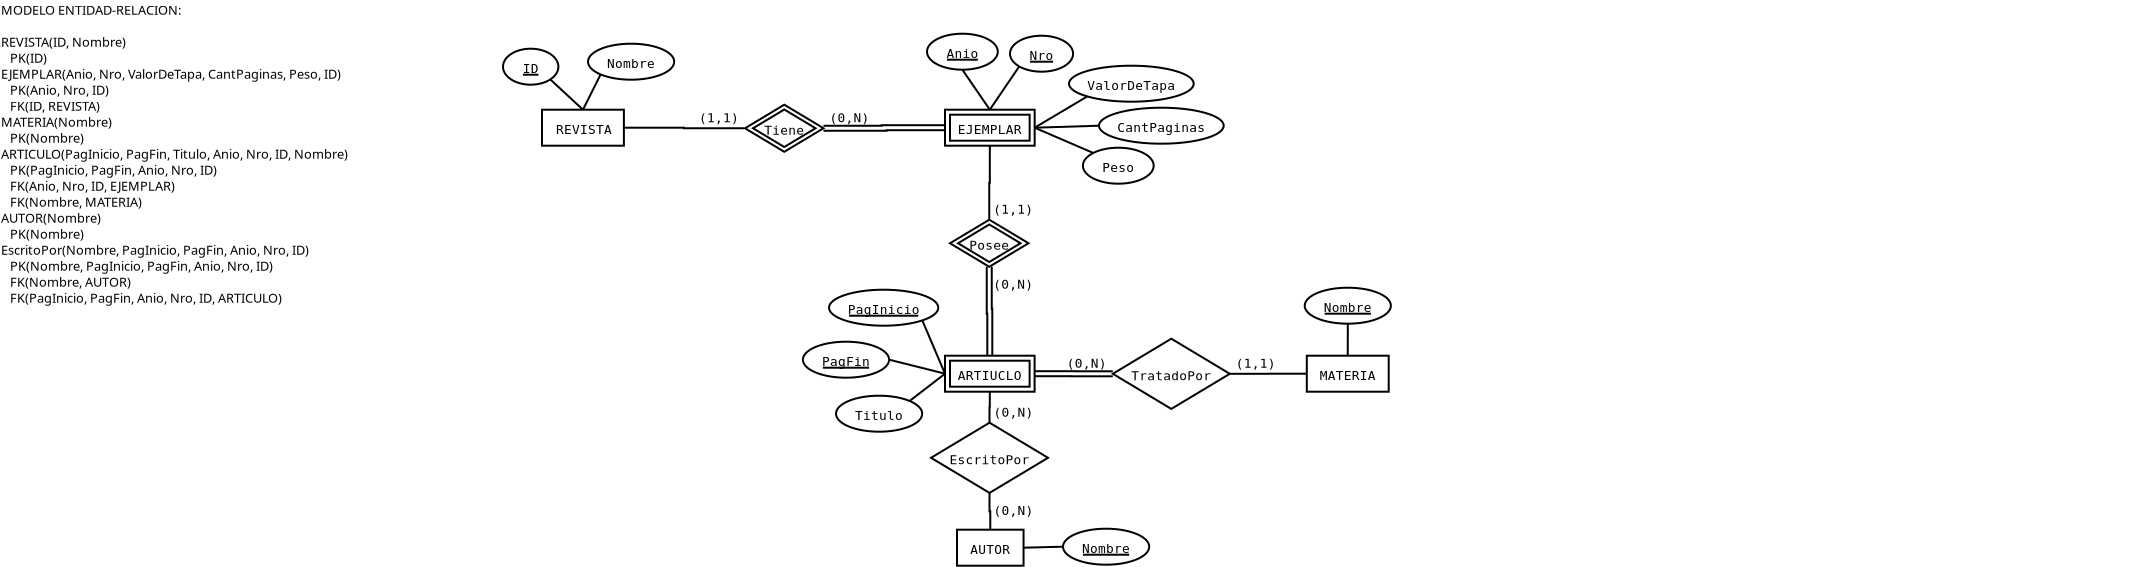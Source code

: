 <?xml version="1.0" encoding="UTF-8"?>
<dia:diagram xmlns:dia="http://www.lysator.liu.se/~alla/dia/">
  <dia:layer name="Fondo" visible="true" active="true">
    <dia:object type="ER - Entity" version="0" id="O0">
      <dia:attribute name="obj_pos">
        <dia:point val="29.65,13.5"/>
      </dia:attribute>
      <dia:attribute name="obj_bb">
        <dia:rectangle val="29.6,13.45;33.795,15.35"/>
      </dia:attribute>
      <dia:attribute name="elem_corner">
        <dia:point val="29.65,13.5"/>
      </dia:attribute>
      <dia:attribute name="elem_width">
        <dia:real val="4.095"/>
      </dia:attribute>
      <dia:attribute name="elem_height">
        <dia:real val="1.8"/>
      </dia:attribute>
      <dia:attribute name="border_width">
        <dia:real val="0.1"/>
      </dia:attribute>
      <dia:attribute name="border_color">
        <dia:color val="#000000"/>
      </dia:attribute>
      <dia:attribute name="inner_color">
        <dia:color val="#ffffff"/>
      </dia:attribute>
      <dia:attribute name="name">
        <dia:string>#REVISTA#</dia:string>
      </dia:attribute>
      <dia:attribute name="weak">
        <dia:boolean val="false"/>
      </dia:attribute>
      <dia:attribute name="associative">
        <dia:boolean val="false"/>
      </dia:attribute>
      <dia:attribute name="font">
        <dia:font family="monospace" style="0" name="Courier"/>
      </dia:attribute>
      <dia:attribute name="font_height">
        <dia:real val="0.8"/>
      </dia:attribute>
    </dia:object>
    <dia:object type="ER - Attribute" version="0" id="O1">
      <dia:attribute name="obj_pos">
        <dia:point val="27.7,10.45"/>
      </dia:attribute>
      <dia:attribute name="obj_bb">
        <dia:rectangle val="27.65,10.4;30.52,12.3"/>
      </dia:attribute>
      <dia:attribute name="elem_corner">
        <dia:point val="27.7,10.45"/>
      </dia:attribute>
      <dia:attribute name="elem_width">
        <dia:real val="2.77"/>
      </dia:attribute>
      <dia:attribute name="elem_height">
        <dia:real val="1.8"/>
      </dia:attribute>
      <dia:attribute name="border_width">
        <dia:real val="0.1"/>
      </dia:attribute>
      <dia:attribute name="border_color">
        <dia:color val="#000000"/>
      </dia:attribute>
      <dia:attribute name="inner_color">
        <dia:color val="#ffffff"/>
      </dia:attribute>
      <dia:attribute name="name">
        <dia:string>#ID#</dia:string>
      </dia:attribute>
      <dia:attribute name="key">
        <dia:boolean val="true"/>
      </dia:attribute>
      <dia:attribute name="weak_key">
        <dia:boolean val="false"/>
      </dia:attribute>
      <dia:attribute name="derived">
        <dia:boolean val="false"/>
      </dia:attribute>
      <dia:attribute name="multivalued">
        <dia:boolean val="false"/>
      </dia:attribute>
      <dia:attribute name="font">
        <dia:font family="monospace" style="0" name="Courier"/>
      </dia:attribute>
      <dia:attribute name="font_height">
        <dia:real val="0.8"/>
      </dia:attribute>
    </dia:object>
    <dia:object type="ER - Attribute" version="0" id="O2">
      <dia:attribute name="obj_pos">
        <dia:point val="31.95,10.2"/>
      </dia:attribute>
      <dia:attribute name="obj_bb">
        <dia:rectangle val="31.9,10.15;36.31,12.05"/>
      </dia:attribute>
      <dia:attribute name="elem_corner">
        <dia:point val="31.95,10.2"/>
      </dia:attribute>
      <dia:attribute name="elem_width">
        <dia:real val="4.31"/>
      </dia:attribute>
      <dia:attribute name="elem_height">
        <dia:real val="1.8"/>
      </dia:attribute>
      <dia:attribute name="border_width">
        <dia:real val="0.1"/>
      </dia:attribute>
      <dia:attribute name="border_color">
        <dia:color val="#000000"/>
      </dia:attribute>
      <dia:attribute name="inner_color">
        <dia:color val="#ffffff"/>
      </dia:attribute>
      <dia:attribute name="name">
        <dia:string>#Nombre#</dia:string>
      </dia:attribute>
      <dia:attribute name="key">
        <dia:boolean val="false"/>
      </dia:attribute>
      <dia:attribute name="weak_key">
        <dia:boolean val="false"/>
      </dia:attribute>
      <dia:attribute name="derived">
        <dia:boolean val="false"/>
      </dia:attribute>
      <dia:attribute name="multivalued">
        <dia:boolean val="false"/>
      </dia:attribute>
      <dia:attribute name="font">
        <dia:font family="monospace" style="0" name="Courier"/>
      </dia:attribute>
      <dia:attribute name="font_height">
        <dia:real val="0.8"/>
      </dia:attribute>
    </dia:object>
    <dia:object type="Standard - Line" version="0" id="O3">
      <dia:attribute name="obj_pos">
        <dia:point val="31.698,13.5"/>
      </dia:attribute>
      <dia:attribute name="obj_bb">
        <dia:rectangle val="29.994,11.916;31.768,13.571"/>
      </dia:attribute>
      <dia:attribute name="conn_endpoints">
        <dia:point val="31.698,13.5"/>
        <dia:point val="30.064,11.986"/>
      </dia:attribute>
      <dia:attribute name="numcp">
        <dia:int val="1"/>
      </dia:attribute>
      <dia:connections>
        <dia:connection handle="0" to="O0" connection="1"/>
        <dia:connection handle="1" to="O1" connection="7"/>
      </dia:connections>
    </dia:object>
    <dia:object type="Standard - Line" version="0" id="O4">
      <dia:attribute name="obj_pos">
        <dia:point val="31.698,13.5"/>
      </dia:attribute>
      <dia:attribute name="obj_bb">
        <dia:rectangle val="31.63,11.669;32.648,13.567"/>
      </dia:attribute>
      <dia:attribute name="conn_endpoints">
        <dia:point val="31.698,13.5"/>
        <dia:point val="32.581,11.736"/>
      </dia:attribute>
      <dia:attribute name="numcp">
        <dia:int val="1"/>
      </dia:attribute>
      <dia:connections>
        <dia:connection handle="0" to="O0" connection="1"/>
        <dia:connection handle="1" to="O2" connection="5"/>
      </dia:connections>
    </dia:object>
    <dia:object type="ER - Relationship" version="0" id="O5">
      <dia:attribute name="obj_pos">
        <dia:point val="39.8,13.25"/>
      </dia:attribute>
      <dia:attribute name="obj_bb">
        <dia:rectangle val="37.525,13.2;46,15.655"/>
      </dia:attribute>
      <dia:attribute name="elem_corner">
        <dia:point val="39.8,13.25"/>
      </dia:attribute>
      <dia:attribute name="elem_width">
        <dia:real val="3.925"/>
      </dia:attribute>
      <dia:attribute name="elem_height">
        <dia:real val="2.355"/>
      </dia:attribute>
      <dia:attribute name="border_width">
        <dia:real val="0.1"/>
      </dia:attribute>
      <dia:attribute name="border_color">
        <dia:color val="#000000"/>
      </dia:attribute>
      <dia:attribute name="inner_color">
        <dia:color val="#ffffff"/>
      </dia:attribute>
      <dia:attribute name="name">
        <dia:string>#Tiene#</dia:string>
      </dia:attribute>
      <dia:attribute name="left_card">
        <dia:string>#(1,1)#</dia:string>
      </dia:attribute>
      <dia:attribute name="right_card">
        <dia:string>#(0,N)#</dia:string>
      </dia:attribute>
      <dia:attribute name="identifying">
        <dia:boolean val="true"/>
      </dia:attribute>
      <dia:attribute name="rotated">
        <dia:boolean val="false"/>
      </dia:attribute>
      <dia:attribute name="font">
        <dia:font family="monospace" style="0" name="Courier"/>
      </dia:attribute>
      <dia:attribute name="font_height">
        <dia:real val="0.8"/>
      </dia:attribute>
    </dia:object>
    <dia:object type="ER - Participation" version="1" id="O6">
      <dia:attribute name="obj_pos">
        <dia:point val="33.745,14.4"/>
      </dia:attribute>
      <dia:attribute name="obj_bb">
        <dia:rectangle val="33.695,14.35;39.8,14.477"/>
      </dia:attribute>
      <dia:attribute name="orth_points">
        <dia:point val="33.745,14.4"/>
        <dia:point val="36.748,14.4"/>
        <dia:point val="36.748,14.428"/>
        <dia:point val="39.75,14.428"/>
      </dia:attribute>
      <dia:attribute name="orth_orient">
        <dia:enum val="0"/>
        <dia:enum val="1"/>
        <dia:enum val="0"/>
      </dia:attribute>
      <dia:attribute name="autorouting">
        <dia:boolean val="true"/>
      </dia:attribute>
      <dia:attribute name="total">
        <dia:boolean val="false"/>
      </dia:attribute>
      <dia:connections>
        <dia:connection handle="0" to="O0" connection="4"/>
        <dia:connection handle="1" to="O5" connection="8"/>
      </dia:connections>
    </dia:object>
    <dia:object type="ER - Participation" version="1" id="O7">
      <dia:attribute name="obj_pos">
        <dia:point val="43.725,14.428"/>
      </dia:attribute>
      <dia:attribute name="obj_bb">
        <dia:rectangle val="43.55,14.225;49.975,14.602"/>
      </dia:attribute>
      <dia:attribute name="orth_points">
        <dia:point val="43.725,14.428"/>
        <dia:point val="46.763,14.428"/>
        <dia:point val="46.763,14.4"/>
        <dia:point val="49.8,14.4"/>
      </dia:attribute>
      <dia:attribute name="orth_orient">
        <dia:enum val="0"/>
        <dia:enum val="1"/>
        <dia:enum val="0"/>
      </dia:attribute>
      <dia:attribute name="autorouting">
        <dia:boolean val="true"/>
      </dia:attribute>
      <dia:attribute name="total">
        <dia:boolean val="true"/>
      </dia:attribute>
      <dia:connections>
        <dia:connection handle="0" to="O5" connection="4"/>
        <dia:connection handle="1" to="O8" connection="3"/>
      </dia:connections>
    </dia:object>
    <dia:object type="ER - Entity" version="0" id="O8">
      <dia:attribute name="obj_pos">
        <dia:point val="49.8,13.5"/>
      </dia:attribute>
      <dia:attribute name="obj_bb">
        <dia:rectangle val="49.75,13.45;54.33,15.35"/>
      </dia:attribute>
      <dia:attribute name="elem_corner">
        <dia:point val="49.8,13.5"/>
      </dia:attribute>
      <dia:attribute name="elem_width">
        <dia:real val="4.48"/>
      </dia:attribute>
      <dia:attribute name="elem_height">
        <dia:real val="1.8"/>
      </dia:attribute>
      <dia:attribute name="border_width">
        <dia:real val="0.1"/>
      </dia:attribute>
      <dia:attribute name="border_color">
        <dia:color val="#000000"/>
      </dia:attribute>
      <dia:attribute name="inner_color">
        <dia:color val="#ffffff"/>
      </dia:attribute>
      <dia:attribute name="name">
        <dia:string>#EJEMPLAR#</dia:string>
      </dia:attribute>
      <dia:attribute name="weak">
        <dia:boolean val="true"/>
      </dia:attribute>
      <dia:attribute name="associative">
        <dia:boolean val="false"/>
      </dia:attribute>
      <dia:attribute name="font">
        <dia:font family="monospace" style="0" name="Courier"/>
      </dia:attribute>
      <dia:attribute name="font_height">
        <dia:real val="0.8"/>
      </dia:attribute>
    </dia:object>
    <dia:object type="ER - Attribute" version="0" id="O9">
      <dia:attribute name="obj_pos">
        <dia:point val="48.9,9.7"/>
      </dia:attribute>
      <dia:attribute name="obj_bb">
        <dia:rectangle val="48.85,9.65;52.49,11.55"/>
      </dia:attribute>
      <dia:attribute name="elem_corner">
        <dia:point val="48.9,9.7"/>
      </dia:attribute>
      <dia:attribute name="elem_width">
        <dia:real val="3.54"/>
      </dia:attribute>
      <dia:attribute name="elem_height">
        <dia:real val="1.8"/>
      </dia:attribute>
      <dia:attribute name="border_width">
        <dia:real val="0.1"/>
      </dia:attribute>
      <dia:attribute name="border_color">
        <dia:color val="#000000"/>
      </dia:attribute>
      <dia:attribute name="inner_color">
        <dia:color val="#ffffff"/>
      </dia:attribute>
      <dia:attribute name="name">
        <dia:string>#Anio#</dia:string>
      </dia:attribute>
      <dia:attribute name="key">
        <dia:boolean val="true"/>
      </dia:attribute>
      <dia:attribute name="weak_key">
        <dia:boolean val="false"/>
      </dia:attribute>
      <dia:attribute name="derived">
        <dia:boolean val="false"/>
      </dia:attribute>
      <dia:attribute name="multivalued">
        <dia:boolean val="false"/>
      </dia:attribute>
      <dia:attribute name="font">
        <dia:font family="monospace" style="0" name="Courier"/>
      </dia:attribute>
      <dia:attribute name="font_height">
        <dia:real val="0.8"/>
      </dia:attribute>
    </dia:object>
    <dia:object type="Standard - Line" version="0" id="O10">
      <dia:attribute name="obj_pos">
        <dia:point val="50.67,11.5"/>
      </dia:attribute>
      <dia:attribute name="obj_bb">
        <dia:rectangle val="50.6,11.431;52.109,13.569"/>
      </dia:attribute>
      <dia:attribute name="conn_endpoints">
        <dia:point val="50.67,11.5"/>
        <dia:point val="52.04,13.5"/>
      </dia:attribute>
      <dia:attribute name="numcp">
        <dia:int val="1"/>
      </dia:attribute>
      <dia:connections>
        <dia:connection handle="0" to="O9" connection="6"/>
        <dia:connection handle="1" to="O8" connection="1"/>
      </dia:connections>
    </dia:object>
    <dia:object type="ER - Attribute" version="0" id="O11">
      <dia:attribute name="obj_pos">
        <dia:point val="53.05,9.8"/>
      </dia:attribute>
      <dia:attribute name="obj_bb">
        <dia:rectangle val="53,9.75;56.255,11.65"/>
      </dia:attribute>
      <dia:attribute name="elem_corner">
        <dia:point val="53.05,9.8"/>
      </dia:attribute>
      <dia:attribute name="elem_width">
        <dia:real val="3.155"/>
      </dia:attribute>
      <dia:attribute name="elem_height">
        <dia:real val="1.8"/>
      </dia:attribute>
      <dia:attribute name="border_width">
        <dia:real val="0.1"/>
      </dia:attribute>
      <dia:attribute name="border_color">
        <dia:color val="#000000"/>
      </dia:attribute>
      <dia:attribute name="inner_color">
        <dia:color val="#ffffff"/>
      </dia:attribute>
      <dia:attribute name="name">
        <dia:string>#Nro#</dia:string>
      </dia:attribute>
      <dia:attribute name="key">
        <dia:boolean val="true"/>
      </dia:attribute>
      <dia:attribute name="weak_key">
        <dia:boolean val="false"/>
      </dia:attribute>
      <dia:attribute name="derived">
        <dia:boolean val="false"/>
      </dia:attribute>
      <dia:attribute name="multivalued">
        <dia:boolean val="false"/>
      </dia:attribute>
      <dia:attribute name="font">
        <dia:font family="monospace" style="0" name="Courier"/>
      </dia:attribute>
      <dia:attribute name="font_height">
        <dia:real val="0.8"/>
      </dia:attribute>
    </dia:object>
    <dia:object type="Standard - Line" version="0" id="O12">
      <dia:attribute name="obj_pos">
        <dia:point val="52.04,13.5"/>
      </dia:attribute>
      <dia:attribute name="obj_bb">
        <dia:rectangle val="51.971,11.267;53.581,13.569"/>
      </dia:attribute>
      <dia:attribute name="conn_endpoints">
        <dia:point val="52.04,13.5"/>
        <dia:point val="53.512,11.336"/>
      </dia:attribute>
      <dia:attribute name="numcp">
        <dia:int val="1"/>
      </dia:attribute>
      <dia:connections>
        <dia:connection handle="0" to="O8" connection="1"/>
        <dia:connection handle="1" to="O11" connection="5"/>
      </dia:connections>
    </dia:object>
    <dia:object type="ER - Attribute" version="0" id="O13">
      <dia:attribute name="obj_pos">
        <dia:point val="56,11.3"/>
      </dia:attribute>
      <dia:attribute name="obj_bb">
        <dia:rectangle val="55.95,11.25;62.285,13.15"/>
      </dia:attribute>
      <dia:attribute name="elem_corner">
        <dia:point val="56,11.3"/>
      </dia:attribute>
      <dia:attribute name="elem_width">
        <dia:real val="6.235"/>
      </dia:attribute>
      <dia:attribute name="elem_height">
        <dia:real val="1.8"/>
      </dia:attribute>
      <dia:attribute name="border_width">
        <dia:real val="0.1"/>
      </dia:attribute>
      <dia:attribute name="border_color">
        <dia:color val="#000000"/>
      </dia:attribute>
      <dia:attribute name="inner_color">
        <dia:color val="#ffffff"/>
      </dia:attribute>
      <dia:attribute name="name">
        <dia:string>#ValorDeTapa#</dia:string>
      </dia:attribute>
      <dia:attribute name="key">
        <dia:boolean val="false"/>
      </dia:attribute>
      <dia:attribute name="weak_key">
        <dia:boolean val="false"/>
      </dia:attribute>
      <dia:attribute name="derived">
        <dia:boolean val="false"/>
      </dia:attribute>
      <dia:attribute name="multivalued">
        <dia:boolean val="false"/>
      </dia:attribute>
      <dia:attribute name="font">
        <dia:font family="monospace" style="0" name="Courier"/>
      </dia:attribute>
      <dia:attribute name="font_height">
        <dia:real val="0.8"/>
      </dia:attribute>
    </dia:object>
    <dia:object type="ER - Attribute" version="0" id="O14">
      <dia:attribute name="obj_pos">
        <dia:point val="57.5,13.4"/>
      </dia:attribute>
      <dia:attribute name="obj_bb">
        <dia:rectangle val="57.45,13.35;63.785,15.25"/>
      </dia:attribute>
      <dia:attribute name="elem_corner">
        <dia:point val="57.5,13.4"/>
      </dia:attribute>
      <dia:attribute name="elem_width">
        <dia:real val="6.235"/>
      </dia:attribute>
      <dia:attribute name="elem_height">
        <dia:real val="1.8"/>
      </dia:attribute>
      <dia:attribute name="border_width">
        <dia:real val="0.1"/>
      </dia:attribute>
      <dia:attribute name="border_color">
        <dia:color val="#000000"/>
      </dia:attribute>
      <dia:attribute name="inner_color">
        <dia:color val="#ffffff"/>
      </dia:attribute>
      <dia:attribute name="name">
        <dia:string>#CantPaginas#</dia:string>
      </dia:attribute>
      <dia:attribute name="key">
        <dia:boolean val="false"/>
      </dia:attribute>
      <dia:attribute name="weak_key">
        <dia:boolean val="false"/>
      </dia:attribute>
      <dia:attribute name="derived">
        <dia:boolean val="false"/>
      </dia:attribute>
      <dia:attribute name="multivalued">
        <dia:boolean val="false"/>
      </dia:attribute>
      <dia:attribute name="font">
        <dia:font family="monospace" style="0" name="Courier"/>
      </dia:attribute>
      <dia:attribute name="font_height">
        <dia:real val="0.8"/>
      </dia:attribute>
    </dia:object>
    <dia:object type="ER - Attribute" version="0" id="O15">
      <dia:attribute name="obj_pos">
        <dia:point val="56.695,15.4"/>
      </dia:attribute>
      <dia:attribute name="obj_bb">
        <dia:rectangle val="56.645,15.35;60.285,17.25"/>
      </dia:attribute>
      <dia:attribute name="elem_corner">
        <dia:point val="56.695,15.4"/>
      </dia:attribute>
      <dia:attribute name="elem_width">
        <dia:real val="3.54"/>
      </dia:attribute>
      <dia:attribute name="elem_height">
        <dia:real val="1.8"/>
      </dia:attribute>
      <dia:attribute name="border_width">
        <dia:real val="0.1"/>
      </dia:attribute>
      <dia:attribute name="border_color">
        <dia:color val="#000000"/>
      </dia:attribute>
      <dia:attribute name="inner_color">
        <dia:color val="#ffffff"/>
      </dia:attribute>
      <dia:attribute name="name">
        <dia:string>#Peso#</dia:string>
      </dia:attribute>
      <dia:attribute name="key">
        <dia:boolean val="false"/>
      </dia:attribute>
      <dia:attribute name="weak_key">
        <dia:boolean val="false"/>
      </dia:attribute>
      <dia:attribute name="derived">
        <dia:boolean val="false"/>
      </dia:attribute>
      <dia:attribute name="multivalued">
        <dia:boolean val="false"/>
      </dia:attribute>
      <dia:attribute name="font">
        <dia:font family="monospace" style="0" name="Courier"/>
      </dia:attribute>
      <dia:attribute name="font_height">
        <dia:real val="0.8"/>
      </dia:attribute>
    </dia:object>
    <dia:object type="Standard - Line" version="0" id="O16">
      <dia:attribute name="obj_pos">
        <dia:point val="54.28,14.4"/>
      </dia:attribute>
      <dia:attribute name="obj_bb">
        <dia:rectangle val="54.212,12.768;56.982,14.469"/>
      </dia:attribute>
      <dia:attribute name="conn_endpoints">
        <dia:point val="54.28,14.4"/>
        <dia:point val="56.913,12.836"/>
      </dia:attribute>
      <dia:attribute name="numcp">
        <dia:int val="1"/>
      </dia:attribute>
      <dia:connections>
        <dia:connection handle="0" to="O8" connection="4"/>
        <dia:connection handle="1" to="O13" connection="5"/>
      </dia:connections>
    </dia:object>
    <dia:object type="Standard - Line" version="0" id="O17">
      <dia:attribute name="obj_pos">
        <dia:point val="54.28,14.4"/>
      </dia:attribute>
      <dia:attribute name="obj_bb">
        <dia:rectangle val="54.228,14.248;57.551,14.451"/>
      </dia:attribute>
      <dia:attribute name="conn_endpoints">
        <dia:point val="54.28,14.4"/>
        <dia:point val="57.5,14.3"/>
      </dia:attribute>
      <dia:attribute name="numcp">
        <dia:int val="1"/>
      </dia:attribute>
      <dia:connections>
        <dia:connection handle="0" to="O8" connection="4"/>
        <dia:connection handle="1" to="O14" connection="3"/>
      </dia:connections>
    </dia:object>
    <dia:object type="Standard - Line" version="0" id="O18">
      <dia:attribute name="obj_pos">
        <dia:point val="54.28,14.4"/>
      </dia:attribute>
      <dia:attribute name="obj_bb">
        <dia:rectangle val="54.214,14.334;57.279,15.729"/>
      </dia:attribute>
      <dia:attribute name="conn_endpoints">
        <dia:point val="54.28,14.4"/>
        <dia:point val="57.213,15.664"/>
      </dia:attribute>
      <dia:attribute name="numcp">
        <dia:int val="1"/>
      </dia:attribute>
      <dia:connections>
        <dia:connection handle="0" to="O8" connection="4"/>
        <dia:connection handle="1" to="O15" connection="0"/>
      </dia:connections>
    </dia:object>
    <dia:object type="ER - Entity" version="0" id="O19">
      <dia:attribute name="obj_pos">
        <dia:point val="49.8,25.8"/>
      </dia:attribute>
      <dia:attribute name="obj_bb">
        <dia:rectangle val="49.75,25.75;54.33,27.65"/>
      </dia:attribute>
      <dia:attribute name="elem_corner">
        <dia:point val="49.8,25.8"/>
      </dia:attribute>
      <dia:attribute name="elem_width">
        <dia:real val="4.48"/>
      </dia:attribute>
      <dia:attribute name="elem_height">
        <dia:real val="1.8"/>
      </dia:attribute>
      <dia:attribute name="border_width">
        <dia:real val="0.1"/>
      </dia:attribute>
      <dia:attribute name="border_color">
        <dia:color val="#000000"/>
      </dia:attribute>
      <dia:attribute name="inner_color">
        <dia:color val="#ffffff"/>
      </dia:attribute>
      <dia:attribute name="name">
        <dia:string>#ARTIUCLO#</dia:string>
      </dia:attribute>
      <dia:attribute name="weak">
        <dia:boolean val="true"/>
      </dia:attribute>
      <dia:attribute name="associative">
        <dia:boolean val="false"/>
      </dia:attribute>
      <dia:attribute name="font">
        <dia:font family="monospace" style="0" name="Courier"/>
      </dia:attribute>
      <dia:attribute name="font_height">
        <dia:real val="0.8"/>
      </dia:attribute>
    </dia:object>
    <dia:object type="ER - Attribute" version="0" id="O20">
      <dia:attribute name="obj_pos">
        <dia:point val="44,22.5"/>
      </dia:attribute>
      <dia:attribute name="obj_bb">
        <dia:rectangle val="43.95,22.45;49.515,24.35"/>
      </dia:attribute>
      <dia:attribute name="elem_corner">
        <dia:point val="44,22.5"/>
      </dia:attribute>
      <dia:attribute name="elem_width">
        <dia:real val="5.465"/>
      </dia:attribute>
      <dia:attribute name="elem_height">
        <dia:real val="1.8"/>
      </dia:attribute>
      <dia:attribute name="border_width">
        <dia:real val="0.1"/>
      </dia:attribute>
      <dia:attribute name="border_color">
        <dia:color val="#000000"/>
      </dia:attribute>
      <dia:attribute name="inner_color">
        <dia:color val="#ffffff"/>
      </dia:attribute>
      <dia:attribute name="name">
        <dia:string>#PagInicio#</dia:string>
      </dia:attribute>
      <dia:attribute name="key">
        <dia:boolean val="true"/>
      </dia:attribute>
      <dia:attribute name="weak_key">
        <dia:boolean val="false"/>
      </dia:attribute>
      <dia:attribute name="derived">
        <dia:boolean val="false"/>
      </dia:attribute>
      <dia:attribute name="multivalued">
        <dia:boolean val="false"/>
      </dia:attribute>
      <dia:attribute name="font">
        <dia:font family="monospace" style="0" name="Courier"/>
      </dia:attribute>
      <dia:attribute name="font_height">
        <dia:real val="0.8"/>
      </dia:attribute>
    </dia:object>
    <dia:object type="ER - Attribute" version="0" id="O21">
      <dia:attribute name="obj_pos">
        <dia:point val="42.695,25.1"/>
      </dia:attribute>
      <dia:attribute name="obj_bb">
        <dia:rectangle val="42.645,25.05;47.055,26.95"/>
      </dia:attribute>
      <dia:attribute name="elem_corner">
        <dia:point val="42.695,25.1"/>
      </dia:attribute>
      <dia:attribute name="elem_width">
        <dia:real val="4.31"/>
      </dia:attribute>
      <dia:attribute name="elem_height">
        <dia:real val="1.8"/>
      </dia:attribute>
      <dia:attribute name="border_width">
        <dia:real val="0.1"/>
      </dia:attribute>
      <dia:attribute name="border_color">
        <dia:color val="#000000"/>
      </dia:attribute>
      <dia:attribute name="inner_color">
        <dia:color val="#ffffff"/>
      </dia:attribute>
      <dia:attribute name="name">
        <dia:string>#PagFin#</dia:string>
      </dia:attribute>
      <dia:attribute name="key">
        <dia:boolean val="true"/>
      </dia:attribute>
      <dia:attribute name="weak_key">
        <dia:boolean val="false"/>
      </dia:attribute>
      <dia:attribute name="derived">
        <dia:boolean val="false"/>
      </dia:attribute>
      <dia:attribute name="multivalued">
        <dia:boolean val="false"/>
      </dia:attribute>
      <dia:attribute name="font">
        <dia:font family="monospace" style="0" name="Courier"/>
      </dia:attribute>
      <dia:attribute name="font_height">
        <dia:real val="0.8"/>
      </dia:attribute>
    </dia:object>
    <dia:object type="ER - Attribute" version="0" id="O22">
      <dia:attribute name="obj_pos">
        <dia:point val="44.35,27.8"/>
      </dia:attribute>
      <dia:attribute name="obj_bb">
        <dia:rectangle val="44.3,27.75;48.71,29.65"/>
      </dia:attribute>
      <dia:attribute name="elem_corner">
        <dia:point val="44.35,27.8"/>
      </dia:attribute>
      <dia:attribute name="elem_width">
        <dia:real val="4.31"/>
      </dia:attribute>
      <dia:attribute name="elem_height">
        <dia:real val="1.8"/>
      </dia:attribute>
      <dia:attribute name="border_width">
        <dia:real val="0.1"/>
      </dia:attribute>
      <dia:attribute name="border_color">
        <dia:color val="#000000"/>
      </dia:attribute>
      <dia:attribute name="inner_color">
        <dia:color val="#ffffff"/>
      </dia:attribute>
      <dia:attribute name="name">
        <dia:string>#Titulo#</dia:string>
      </dia:attribute>
      <dia:attribute name="key">
        <dia:boolean val="false"/>
      </dia:attribute>
      <dia:attribute name="weak_key">
        <dia:boolean val="false"/>
      </dia:attribute>
      <dia:attribute name="derived">
        <dia:boolean val="false"/>
      </dia:attribute>
      <dia:attribute name="multivalued">
        <dia:boolean val="false"/>
      </dia:attribute>
      <dia:attribute name="font">
        <dia:font family="monospace" style="0" name="Courier"/>
      </dia:attribute>
      <dia:attribute name="font_height">
        <dia:real val="0.8"/>
      </dia:attribute>
    </dia:object>
    <dia:object type="Standard - Line" version="0" id="O23">
      <dia:attribute name="obj_pos">
        <dia:point val="48.029,28.064"/>
      </dia:attribute>
      <dia:attribute name="obj_bb">
        <dia:rectangle val="47.959,26.63;49.87,28.134"/>
      </dia:attribute>
      <dia:attribute name="conn_endpoints">
        <dia:point val="48.029,28.064"/>
        <dia:point val="49.8,26.7"/>
      </dia:attribute>
      <dia:attribute name="numcp">
        <dia:int val="1"/>
      </dia:attribute>
      <dia:connections>
        <dia:connection handle="0" to="O22" connection="2"/>
        <dia:connection handle="1" to="O19" connection="3"/>
      </dia:connections>
    </dia:object>
    <dia:object type="Standard - Line" version="0" id="O24">
      <dia:attribute name="obj_pos">
        <dia:point val="47.005,26"/>
      </dia:attribute>
      <dia:attribute name="obj_bb">
        <dia:rectangle val="46.944,25.939;49.861,26.761"/>
      </dia:attribute>
      <dia:attribute name="conn_endpoints">
        <dia:point val="47.005,26"/>
        <dia:point val="49.8,26.7"/>
      </dia:attribute>
      <dia:attribute name="numcp">
        <dia:int val="1"/>
      </dia:attribute>
      <dia:connections>
        <dia:connection handle="0" to="O21" connection="4"/>
        <dia:connection handle="1" to="O19" connection="3"/>
      </dia:connections>
    </dia:object>
    <dia:object type="Standard - Line" version="0" id="O25">
      <dia:attribute name="obj_pos">
        <dia:point val="48.665,24.036"/>
      </dia:attribute>
      <dia:attribute name="obj_bb">
        <dia:rectangle val="48.599,23.971;49.866,26.766"/>
      </dia:attribute>
      <dia:attribute name="conn_endpoints">
        <dia:point val="48.665,24.036"/>
        <dia:point val="49.8,26.7"/>
      </dia:attribute>
      <dia:attribute name="numcp">
        <dia:int val="1"/>
      </dia:attribute>
      <dia:connections>
        <dia:connection handle="0" to="O20" connection="7"/>
        <dia:connection handle="1" to="O19" connection="3"/>
      </dia:connections>
    </dia:object>
    <dia:object type="ER - Relationship" version="0" id="O26">
      <dia:attribute name="obj_pos">
        <dia:point val="50.05,19"/>
      </dia:attribute>
      <dia:attribute name="obj_bb">
        <dia:rectangle val="50,17.85;54.025,22.505"/>
      </dia:attribute>
      <dia:attribute name="elem_corner">
        <dia:point val="50.05,19"/>
      </dia:attribute>
      <dia:attribute name="elem_width">
        <dia:real val="3.925"/>
      </dia:attribute>
      <dia:attribute name="elem_height">
        <dia:real val="2.355"/>
      </dia:attribute>
      <dia:attribute name="border_width">
        <dia:real val="0.1"/>
      </dia:attribute>
      <dia:attribute name="border_color">
        <dia:color val="#000000"/>
      </dia:attribute>
      <dia:attribute name="inner_color">
        <dia:color val="#ffffff"/>
      </dia:attribute>
      <dia:attribute name="name">
        <dia:string>#Posee#</dia:string>
      </dia:attribute>
      <dia:attribute name="left_card">
        <dia:string>#(1,1)#</dia:string>
      </dia:attribute>
      <dia:attribute name="right_card">
        <dia:string>#(0,N)#</dia:string>
      </dia:attribute>
      <dia:attribute name="identifying">
        <dia:boolean val="true"/>
      </dia:attribute>
      <dia:attribute name="rotated">
        <dia:boolean val="true"/>
      </dia:attribute>
      <dia:attribute name="font">
        <dia:font family="monospace" style="0" name="Courier"/>
      </dia:attribute>
      <dia:attribute name="font_height">
        <dia:real val="0.8"/>
      </dia:attribute>
    </dia:object>
    <dia:object type="ER - Participation" version="1" id="O27">
      <dia:attribute name="obj_pos">
        <dia:point val="52.04,25.8"/>
      </dia:attribute>
      <dia:attribute name="obj_bb">
        <dia:rectangle val="51.837,21.18;52.215,25.975"/>
      </dia:attribute>
      <dia:attribute name="orth_points">
        <dia:point val="52.04,25.8"/>
        <dia:point val="52.04,23.578"/>
        <dia:point val="52.013,23.578"/>
        <dia:point val="52.013,21.355"/>
      </dia:attribute>
      <dia:attribute name="orth_orient">
        <dia:enum val="1"/>
        <dia:enum val="0"/>
        <dia:enum val="1"/>
      </dia:attribute>
      <dia:attribute name="autorouting">
        <dia:boolean val="true"/>
      </dia:attribute>
      <dia:attribute name="total">
        <dia:boolean val="true"/>
      </dia:attribute>
      <dia:connections>
        <dia:connection handle="0" to="O19" connection="1"/>
        <dia:connection handle="1" to="O26" connection="6"/>
      </dia:connections>
    </dia:object>
    <dia:object type="ER - Participation" version="1" id="O28">
      <dia:attribute name="obj_pos">
        <dia:point val="52.013,19"/>
      </dia:attribute>
      <dia:attribute name="obj_bb">
        <dia:rectangle val="51.962,15.25;52.09,19.05"/>
      </dia:attribute>
      <dia:attribute name="orth_points">
        <dia:point val="52.013,19"/>
        <dia:point val="52.013,17.15"/>
        <dia:point val="52.04,17.15"/>
        <dia:point val="52.04,15.3"/>
      </dia:attribute>
      <dia:attribute name="orth_orient">
        <dia:enum val="1"/>
        <dia:enum val="0"/>
        <dia:enum val="1"/>
      </dia:attribute>
      <dia:attribute name="autorouting">
        <dia:boolean val="true"/>
      </dia:attribute>
      <dia:attribute name="total">
        <dia:boolean val="false"/>
      </dia:attribute>
      <dia:connections>
        <dia:connection handle="0" to="O26" connection="2"/>
        <dia:connection handle="1" to="O8" connection="6"/>
      </dia:connections>
    </dia:object>
    <dia:object type="ER - Relationship" version="0" id="O29">
      <dia:attribute name="obj_pos">
        <dia:point val="49.1,29.15"/>
      </dia:attribute>
      <dia:attribute name="obj_bb">
        <dia:rectangle val="49.05,28;55,33.81"/>
      </dia:attribute>
      <dia:attribute name="elem_corner">
        <dia:point val="49.1,29.15"/>
      </dia:attribute>
      <dia:attribute name="elem_width">
        <dia:real val="5.85"/>
      </dia:attribute>
      <dia:attribute name="elem_height">
        <dia:real val="3.51"/>
      </dia:attribute>
      <dia:attribute name="border_width">
        <dia:real val="0.1"/>
      </dia:attribute>
      <dia:attribute name="border_color">
        <dia:color val="#000000"/>
      </dia:attribute>
      <dia:attribute name="inner_color">
        <dia:color val="#ffffff"/>
      </dia:attribute>
      <dia:attribute name="name">
        <dia:string>#EscritoPor#</dia:string>
      </dia:attribute>
      <dia:attribute name="left_card">
        <dia:string>#(0,N)#</dia:string>
      </dia:attribute>
      <dia:attribute name="right_card">
        <dia:string>#(0,N)#</dia:string>
      </dia:attribute>
      <dia:attribute name="identifying">
        <dia:boolean val="false"/>
      </dia:attribute>
      <dia:attribute name="rotated">
        <dia:boolean val="true"/>
      </dia:attribute>
      <dia:attribute name="font">
        <dia:font family="monospace" style="0" name="Courier"/>
      </dia:attribute>
      <dia:attribute name="font_height">
        <dia:real val="0.8"/>
      </dia:attribute>
    </dia:object>
    <dia:object type="ER - Entity" version="0" id="O30">
      <dia:attribute name="obj_pos">
        <dia:point val="50.4,34.5"/>
      </dia:attribute>
      <dia:attribute name="obj_bb">
        <dia:rectangle val="50.35,34.45;53.775,36.35"/>
      </dia:attribute>
      <dia:attribute name="elem_corner">
        <dia:point val="50.4,34.5"/>
      </dia:attribute>
      <dia:attribute name="elem_width">
        <dia:real val="3.325"/>
      </dia:attribute>
      <dia:attribute name="elem_height">
        <dia:real val="1.8"/>
      </dia:attribute>
      <dia:attribute name="border_width">
        <dia:real val="0.1"/>
      </dia:attribute>
      <dia:attribute name="border_color">
        <dia:color val="#000000"/>
      </dia:attribute>
      <dia:attribute name="inner_color">
        <dia:color val="#ffffff"/>
      </dia:attribute>
      <dia:attribute name="name">
        <dia:string>#AUTOR#</dia:string>
      </dia:attribute>
      <dia:attribute name="weak">
        <dia:boolean val="false"/>
      </dia:attribute>
      <dia:attribute name="associative">
        <dia:boolean val="false"/>
      </dia:attribute>
      <dia:attribute name="font">
        <dia:font family="monospace" style="0" name="Courier"/>
      </dia:attribute>
      <dia:attribute name="font_height">
        <dia:real val="0.8"/>
      </dia:attribute>
    </dia:object>
    <dia:object type="ER - Attribute" version="0" id="O31">
      <dia:attribute name="obj_pos">
        <dia:point val="55.7,34.45"/>
      </dia:attribute>
      <dia:attribute name="obj_bb">
        <dia:rectangle val="55.65,34.4;60.06,36.3"/>
      </dia:attribute>
      <dia:attribute name="elem_corner">
        <dia:point val="55.7,34.45"/>
      </dia:attribute>
      <dia:attribute name="elem_width">
        <dia:real val="4.31"/>
      </dia:attribute>
      <dia:attribute name="elem_height">
        <dia:real val="1.8"/>
      </dia:attribute>
      <dia:attribute name="border_width">
        <dia:real val="0.1"/>
      </dia:attribute>
      <dia:attribute name="border_color">
        <dia:color val="#000000"/>
      </dia:attribute>
      <dia:attribute name="inner_color">
        <dia:color val="#ffffff"/>
      </dia:attribute>
      <dia:attribute name="name">
        <dia:string>#Nombre#</dia:string>
      </dia:attribute>
      <dia:attribute name="key">
        <dia:boolean val="true"/>
      </dia:attribute>
      <dia:attribute name="weak_key">
        <dia:boolean val="false"/>
      </dia:attribute>
      <dia:attribute name="derived">
        <dia:boolean val="false"/>
      </dia:attribute>
      <dia:attribute name="multivalued">
        <dia:boolean val="false"/>
      </dia:attribute>
      <dia:attribute name="font">
        <dia:font family="monospace" style="0" name="Courier"/>
      </dia:attribute>
      <dia:attribute name="font_height">
        <dia:real val="0.8"/>
      </dia:attribute>
    </dia:object>
    <dia:object type="Standard - Line" version="0" id="O32">
      <dia:attribute name="obj_pos">
        <dia:point val="53.725,35.4"/>
      </dia:attribute>
      <dia:attribute name="obj_bb">
        <dia:rectangle val="53.674,35.299;55.751,35.451"/>
      </dia:attribute>
      <dia:attribute name="conn_endpoints">
        <dia:point val="53.725,35.4"/>
        <dia:point val="55.7,35.35"/>
      </dia:attribute>
      <dia:attribute name="numcp">
        <dia:int val="1"/>
      </dia:attribute>
      <dia:connections>
        <dia:connection handle="0" to="O30" connection="4"/>
        <dia:connection handle="1" to="O31" connection="3"/>
      </dia:connections>
    </dia:object>
    <dia:object type="ER - Participation" version="1" id="O33">
      <dia:attribute name="obj_pos">
        <dia:point val="52.04,27.6"/>
      </dia:attribute>
      <dia:attribute name="obj_bb">
        <dia:rectangle val="51.975,27.55;52.09,29.2"/>
      </dia:attribute>
      <dia:attribute name="orth_points">
        <dia:point val="52.04,27.6"/>
        <dia:point val="52.04,28.375"/>
        <dia:point val="52.025,28.375"/>
        <dia:point val="52.025,29.15"/>
      </dia:attribute>
      <dia:attribute name="orth_orient">
        <dia:enum val="1"/>
        <dia:enum val="0"/>
        <dia:enum val="1"/>
      </dia:attribute>
      <dia:attribute name="autorouting">
        <dia:boolean val="true"/>
      </dia:attribute>
      <dia:attribute name="total">
        <dia:boolean val="false"/>
      </dia:attribute>
      <dia:connections>
        <dia:connection handle="0" to="O19" connection="6"/>
        <dia:connection handle="1" to="O29" connection="2"/>
      </dia:connections>
    </dia:object>
    <dia:object type="ER - Participation" version="1" id="O34">
      <dia:attribute name="obj_pos">
        <dia:point val="52.025,32.66"/>
      </dia:attribute>
      <dia:attribute name="obj_bb">
        <dia:rectangle val="51.975,32.61;52.112,34.55"/>
      </dia:attribute>
      <dia:attribute name="orth_points">
        <dia:point val="52.025,32.66"/>
        <dia:point val="52.025,33.58"/>
        <dia:point val="52.062,33.58"/>
        <dia:point val="52.062,34.5"/>
      </dia:attribute>
      <dia:attribute name="orth_orient">
        <dia:enum val="1"/>
        <dia:enum val="0"/>
        <dia:enum val="1"/>
      </dia:attribute>
      <dia:attribute name="autorouting">
        <dia:boolean val="true"/>
      </dia:attribute>
      <dia:attribute name="total">
        <dia:boolean val="false"/>
      </dia:attribute>
      <dia:connections>
        <dia:connection handle="0" to="O29" connection="6"/>
        <dia:connection handle="1" to="O30" connection="1"/>
      </dia:connections>
    </dia:object>
    <dia:object type="ER - Entity" version="0" id="O35">
      <dia:attribute name="obj_pos">
        <dia:point val="67.89,25.8"/>
      </dia:attribute>
      <dia:attribute name="obj_bb">
        <dia:rectangle val="67.84,25.75;72.035,27.65"/>
      </dia:attribute>
      <dia:attribute name="elem_corner">
        <dia:point val="67.89,25.8"/>
      </dia:attribute>
      <dia:attribute name="elem_width">
        <dia:real val="4.095"/>
      </dia:attribute>
      <dia:attribute name="elem_height">
        <dia:real val="1.8"/>
      </dia:attribute>
      <dia:attribute name="border_width">
        <dia:real val="0.1"/>
      </dia:attribute>
      <dia:attribute name="border_color">
        <dia:color val="#000000"/>
      </dia:attribute>
      <dia:attribute name="inner_color">
        <dia:color val="#ffffff"/>
      </dia:attribute>
      <dia:attribute name="name">
        <dia:string>#MATERIA#</dia:string>
      </dia:attribute>
      <dia:attribute name="weak">
        <dia:boolean val="false"/>
      </dia:attribute>
      <dia:attribute name="associative">
        <dia:boolean val="false"/>
      </dia:attribute>
      <dia:attribute name="font">
        <dia:font family="monospace" style="0" name="Courier"/>
      </dia:attribute>
      <dia:attribute name="font_height">
        <dia:real val="0.8"/>
      </dia:attribute>
    </dia:object>
    <dia:object type="ER - Attribute" version="0" id="O36">
      <dia:attribute name="obj_pos">
        <dia:point val="67.785,22.4"/>
      </dia:attribute>
      <dia:attribute name="obj_bb">
        <dia:rectangle val="67.735,22.35;72.145,24.25"/>
      </dia:attribute>
      <dia:attribute name="elem_corner">
        <dia:point val="67.785,22.4"/>
      </dia:attribute>
      <dia:attribute name="elem_width">
        <dia:real val="4.31"/>
      </dia:attribute>
      <dia:attribute name="elem_height">
        <dia:real val="1.8"/>
      </dia:attribute>
      <dia:attribute name="border_width">
        <dia:real val="0.1"/>
      </dia:attribute>
      <dia:attribute name="border_color">
        <dia:color val="#000000"/>
      </dia:attribute>
      <dia:attribute name="inner_color">
        <dia:color val="#ffffff"/>
      </dia:attribute>
      <dia:attribute name="name">
        <dia:string>#Nombre#</dia:string>
      </dia:attribute>
      <dia:attribute name="key">
        <dia:boolean val="true"/>
      </dia:attribute>
      <dia:attribute name="weak_key">
        <dia:boolean val="false"/>
      </dia:attribute>
      <dia:attribute name="derived">
        <dia:boolean val="false"/>
      </dia:attribute>
      <dia:attribute name="multivalued">
        <dia:boolean val="false"/>
      </dia:attribute>
      <dia:attribute name="font">
        <dia:font family="monospace" style="0" name="Courier"/>
      </dia:attribute>
      <dia:attribute name="font_height">
        <dia:real val="0.8"/>
      </dia:attribute>
    </dia:object>
    <dia:object type="Standard - Line" version="0" id="O37">
      <dia:attribute name="obj_pos">
        <dia:point val="69.938,25.8"/>
      </dia:attribute>
      <dia:attribute name="obj_bb">
        <dia:rectangle val="69.887,24.15;69.99,25.85"/>
      </dia:attribute>
      <dia:attribute name="conn_endpoints">
        <dia:point val="69.938,25.8"/>
        <dia:point val="69.94,24.2"/>
      </dia:attribute>
      <dia:attribute name="numcp">
        <dia:int val="1"/>
      </dia:attribute>
      <dia:connections>
        <dia:connection handle="0" to="O35" connection="1"/>
        <dia:connection handle="1" to="O36" connection="6"/>
      </dia:connections>
    </dia:object>
    <dia:object type="ER - Relationship" version="0" id="O38">
      <dia:attribute name="obj_pos">
        <dia:point val="58.19,24.95"/>
      </dia:attribute>
      <dia:attribute name="obj_bb">
        <dia:rectangle val="55.915,24.9;66.315,28.51"/>
      </dia:attribute>
      <dia:attribute name="elem_corner">
        <dia:point val="58.19,24.95"/>
      </dia:attribute>
      <dia:attribute name="elem_width">
        <dia:real val="5.85"/>
      </dia:attribute>
      <dia:attribute name="elem_height">
        <dia:real val="3.51"/>
      </dia:attribute>
      <dia:attribute name="border_width">
        <dia:real val="0.1"/>
      </dia:attribute>
      <dia:attribute name="border_color">
        <dia:color val="#000000"/>
      </dia:attribute>
      <dia:attribute name="inner_color">
        <dia:color val="#ffffff"/>
      </dia:attribute>
      <dia:attribute name="name">
        <dia:string>#TratadoPor#</dia:string>
      </dia:attribute>
      <dia:attribute name="left_card">
        <dia:string>#(0,N)#</dia:string>
      </dia:attribute>
      <dia:attribute name="right_card">
        <dia:string>#(1,1)#</dia:string>
      </dia:attribute>
      <dia:attribute name="identifying">
        <dia:boolean val="false"/>
      </dia:attribute>
      <dia:attribute name="rotated">
        <dia:boolean val="false"/>
      </dia:attribute>
      <dia:attribute name="font">
        <dia:font family="monospace" style="0" name="Courier"/>
      </dia:attribute>
      <dia:attribute name="font_height">
        <dia:real val="0.8"/>
      </dia:attribute>
    </dia:object>
    <dia:object type="ER - Participation" version="1" id="O39">
      <dia:attribute name="obj_pos">
        <dia:point val="54.28,26.7"/>
      </dia:attribute>
      <dia:attribute name="obj_bb">
        <dia:rectangle val="54.105,26.525;58.365,26.88"/>
      </dia:attribute>
      <dia:attribute name="orth_points">
        <dia:point val="54.28,26.7"/>
        <dia:point val="56.235,26.7"/>
        <dia:point val="56.235,26.705"/>
        <dia:point val="58.19,26.705"/>
      </dia:attribute>
      <dia:attribute name="orth_orient">
        <dia:enum val="0"/>
        <dia:enum val="1"/>
        <dia:enum val="0"/>
      </dia:attribute>
      <dia:attribute name="autorouting">
        <dia:boolean val="true"/>
      </dia:attribute>
      <dia:attribute name="total">
        <dia:boolean val="true"/>
      </dia:attribute>
      <dia:connections>
        <dia:connection handle="0" to="O19" connection="4"/>
        <dia:connection handle="1" to="O38" connection="0"/>
      </dia:connections>
    </dia:object>
    <dia:object type="ER - Participation" version="1" id="O40">
      <dia:attribute name="obj_pos">
        <dia:point val="64.04,26.705"/>
      </dia:attribute>
      <dia:attribute name="obj_bb">
        <dia:rectangle val="63.99,26.65;67.94,26.755"/>
      </dia:attribute>
      <dia:attribute name="orth_points">
        <dia:point val="64.04,26.705"/>
        <dia:point val="65.965,26.705"/>
        <dia:point val="65.965,26.7"/>
        <dia:point val="67.89,26.7"/>
      </dia:attribute>
      <dia:attribute name="orth_orient">
        <dia:enum val="0"/>
        <dia:enum val="1"/>
        <dia:enum val="0"/>
      </dia:attribute>
      <dia:attribute name="autorouting">
        <dia:boolean val="true"/>
      </dia:attribute>
      <dia:attribute name="total">
        <dia:boolean val="false"/>
      </dia:attribute>
      <dia:connections>
        <dia:connection handle="0" to="O38" connection="4"/>
        <dia:connection handle="1" to="O35" connection="3"/>
      </dia:connections>
    </dia:object>
    <dia:object type="Standard - Text" version="1" id="O41">
      <dia:attribute name="obj_pos">
        <dia:point val="2.6,8.75"/>
      </dia:attribute>
      <dia:attribute name="obj_bb">
        <dia:rectangle val="2.6,8.091;19.654,24.121"/>
      </dia:attribute>
      <dia:attribute name="text">
        <dia:composite type="text">
          <dia:attribute name="string">
            <dia:string>#MODELO ENTIDAD-RELACION:

REVISTA(ID, Nombre)
   PK(ID)
EJEMPLAR(Anio, Nro, ValorDeTapa, CantPaginas, Peso, ID)
   PK(Anio, Nro, ID)
   FK(ID, REVISTA)
MATERIA(Nombre)
   PK(Nombre)
ARTICULO(PagInicio, PagFin, Titulo, Anio, Nro, ID, Nombre)
   PK(PagInicio, PagFin, Anio, Nro, ID)
   FK(Anio, Nro, ID, EJEMPLAR)
   FK(Nombre, MATERIA)
AUTOR(Nombre)
   PK(Nombre)
EscritoPor(Nombre, PagInicio, PagFin, Anio, Nro, ID)
   PK(Nombre, PagInicio, PagFin, Anio, Nro, ID)
   FK(Nombre, AUTOR)
   FK(PagInicio, PagFin, Anio, Nro, ID, ARTICULO)
#</dia:string>
          </dia:attribute>
          <dia:attribute name="font">
            <dia:font family="sans" style="0" name="Helvetica"/>
          </dia:attribute>
          <dia:attribute name="height">
            <dia:real val="0.8"/>
          </dia:attribute>
          <dia:attribute name="pos">
            <dia:point val="2.6,8.75"/>
          </dia:attribute>
          <dia:attribute name="color">
            <dia:color val="#000000"/>
          </dia:attribute>
          <dia:attribute name="alignment">
            <dia:enum val="0"/>
          </dia:attribute>
        </dia:composite>
      </dia:attribute>
      <dia:attribute name="valign">
        <dia:enum val="3"/>
      </dia:attribute>
    </dia:object>
  </dia:layer>
</dia:diagram>
